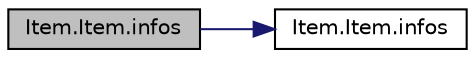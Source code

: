 digraph "Item.Item.infos"
{
 // LATEX_PDF_SIZE
  edge [fontname="Helvetica",fontsize="10",labelfontname="Helvetica",labelfontsize="10"];
  node [fontname="Helvetica",fontsize="10",shape=record];
  rankdir="LR";
  Node1 [label="Item.Item.infos",height=0.2,width=0.4,color="black", fillcolor="grey75", style="filled", fontcolor="black",tooltip=" "];
  Node1 -> Node2 [color="midnightblue",fontsize="10",style="solid",fontname="Helvetica"];
  Node2 [label="Item.Item.infos",height=0.2,width=0.4,color="black", fillcolor="white", style="filled",URL="$class_item_1_1_item.html#a6ff4613847263a7f1e722cb3ff5ac2b2",tooltip=" "];
}
